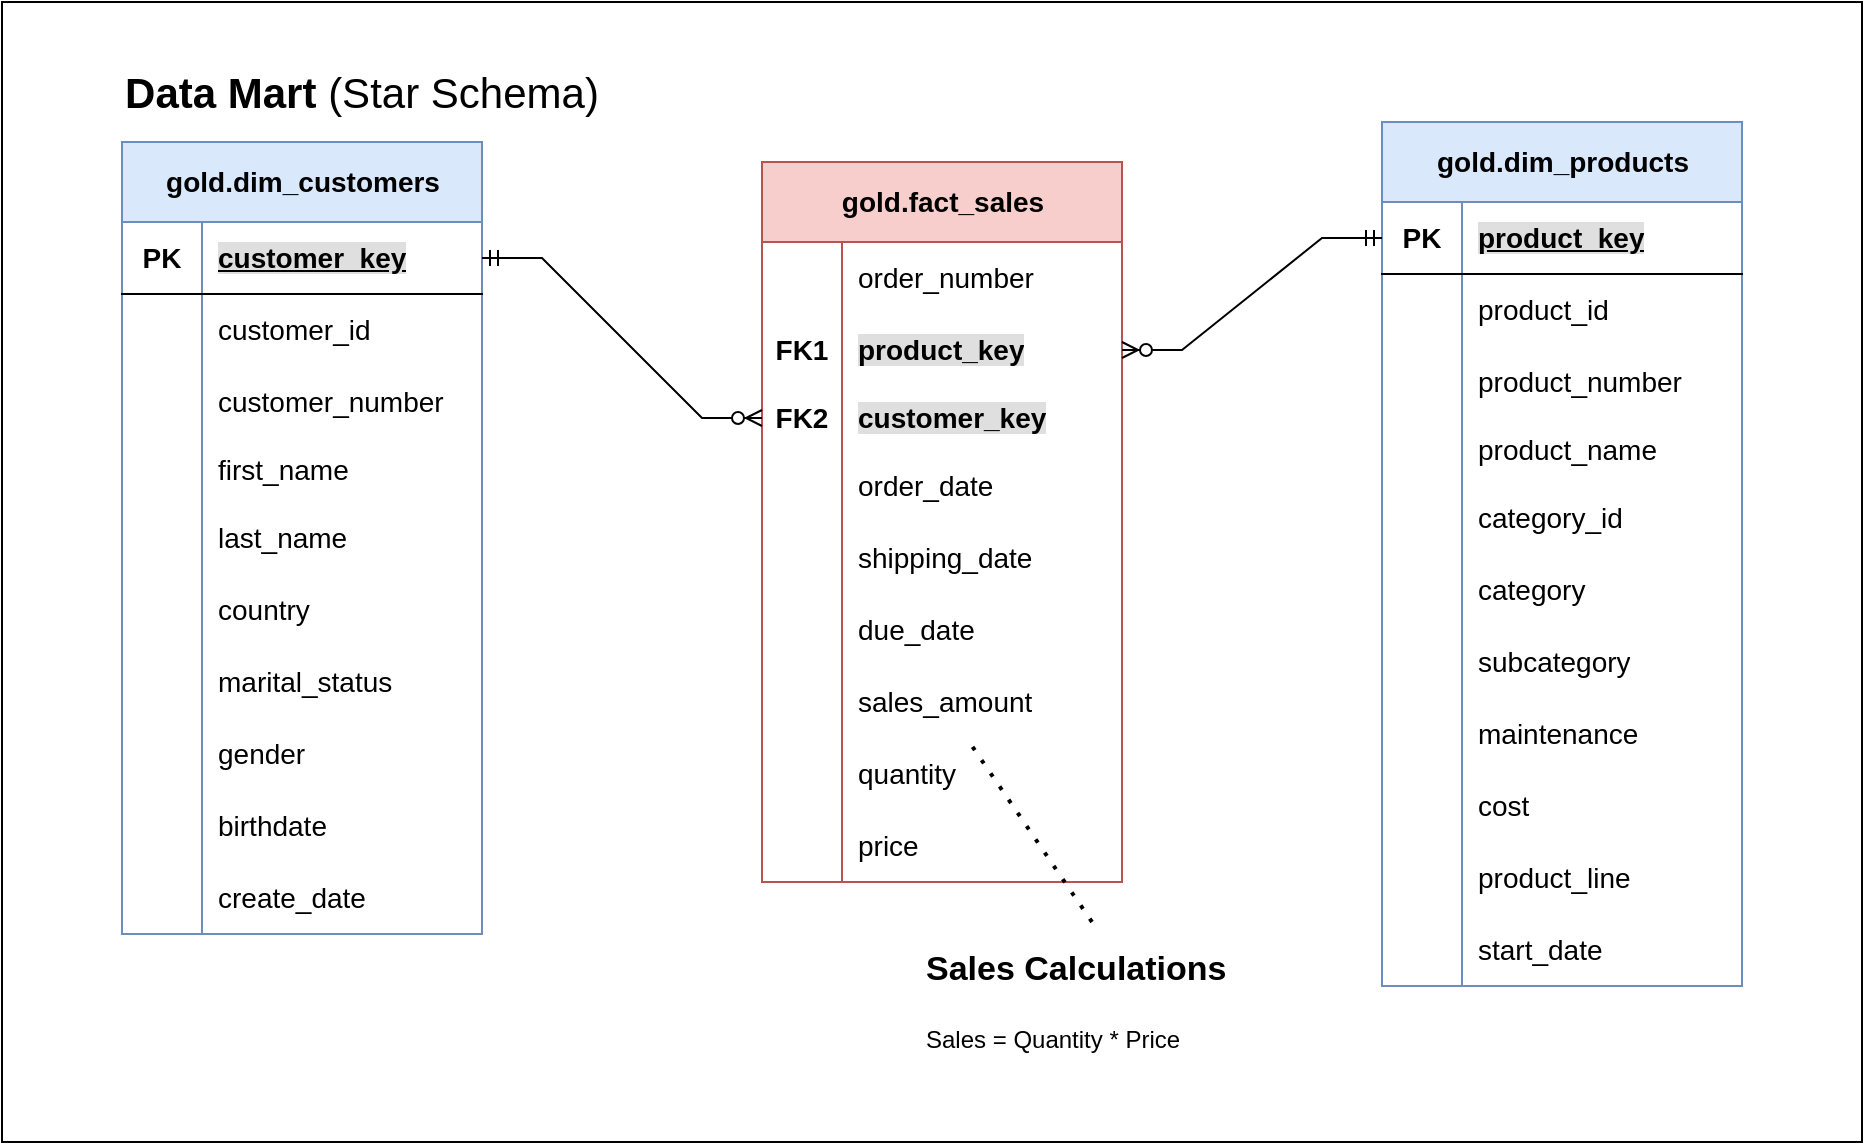 <mxfile version="28.0.4">
  <diagram name="Page-1" id="Y5QrTOLB6_u-xFoCQUe_">
    <mxGraphModel dx="1426" dy="849" grid="1" gridSize="10" guides="1" tooltips="1" connect="1" arrows="1" fold="1" page="1" pageScale="1" pageWidth="1600" pageHeight="900" math="0" shadow="0">
      <root>
        <mxCell id="0" />
        <mxCell id="1" parent="0" />
        <mxCell id="xC5rj42R55yToPrEDMV6-1" value="" style="rounded=0;whiteSpace=wrap;html=1;fillColor=none;" vertex="1" parent="1">
          <mxGeometry x="220" y="60" width="930" height="570" as="geometry" />
        </mxCell>
        <mxCell id="4Rm7CwB5IvNAz7HEnpoA-1" value="&lt;font style=&quot;font-size: 21px;&quot;&gt;&lt;b style=&quot;&quot;&gt;Data Mart&lt;/b&gt; (Star Schema)&lt;/font&gt;" style="text;html=1;align=center;verticalAlign=middle;whiteSpace=wrap;rounded=0;" parent="1" vertex="1">
          <mxGeometry x="280" y="90" width="240" height="30" as="geometry" />
        </mxCell>
        <mxCell id="4Rm7CwB5IvNAz7HEnpoA-12" value="gold.dim_customers" style="shape=table;startSize=40;container=1;collapsible=1;childLayout=tableLayout;fixedRows=1;rowLines=0;fontStyle=1;align=center;resizeLast=1;html=1;fillColor=#dae8fc;strokeColor=#6c8ebf;fontSize=14;" parent="1" vertex="1">
          <mxGeometry x="280" y="130" width="180" height="396" as="geometry" />
        </mxCell>
        <mxCell id="4Rm7CwB5IvNAz7HEnpoA-13" value="" style="shape=tableRow;horizontal=0;startSize=0;swimlaneHead=0;swimlaneBody=0;fillColor=none;collapsible=0;dropTarget=0;points=[[0,0.5],[1,0.5]];portConstraint=eastwest;top=0;left=0;right=0;bottom=1;fontSize=14;" parent="4Rm7CwB5IvNAz7HEnpoA-12" vertex="1">
          <mxGeometry y="40" width="180" height="36" as="geometry" />
        </mxCell>
        <mxCell id="4Rm7CwB5IvNAz7HEnpoA-14" value="PK" style="shape=partialRectangle;connectable=0;fillColor=none;top=0;left=0;bottom=0;right=0;fontStyle=1;overflow=hidden;whiteSpace=wrap;html=1;fontSize=14;" parent="4Rm7CwB5IvNAz7HEnpoA-13" vertex="1">
          <mxGeometry width="40" height="36" as="geometry">
            <mxRectangle width="40" height="36" as="alternateBounds" />
          </mxGeometry>
        </mxCell>
        <mxCell id="4Rm7CwB5IvNAz7HEnpoA-15" value="&lt;span style=&quot;background-color: rgb(223, 223, 223);&quot;&gt;customer_key&lt;/span&gt;" style="shape=partialRectangle;connectable=0;fillColor=none;top=0;left=0;bottom=0;right=0;align=left;spacingLeft=6;fontStyle=5;overflow=hidden;whiteSpace=wrap;html=1;fontSize=14;" parent="4Rm7CwB5IvNAz7HEnpoA-13" vertex="1">
          <mxGeometry x="40" width="140" height="36" as="geometry">
            <mxRectangle width="140" height="36" as="alternateBounds" />
          </mxGeometry>
        </mxCell>
        <mxCell id="4Rm7CwB5IvNAz7HEnpoA-16" value="" style="shape=tableRow;horizontal=0;startSize=0;swimlaneHead=0;swimlaneBody=0;fillColor=none;collapsible=0;dropTarget=0;points=[[0,0.5],[1,0.5]];portConstraint=eastwest;top=0;left=0;right=0;bottom=0;fontSize=14;" parent="4Rm7CwB5IvNAz7HEnpoA-12" vertex="1">
          <mxGeometry y="76" width="180" height="36" as="geometry" />
        </mxCell>
        <mxCell id="4Rm7CwB5IvNAz7HEnpoA-17" value="" style="shape=partialRectangle;connectable=0;fillColor=none;top=0;left=0;bottom=0;right=0;editable=1;overflow=hidden;whiteSpace=wrap;html=1;fontSize=14;" parent="4Rm7CwB5IvNAz7HEnpoA-16" vertex="1">
          <mxGeometry width="40" height="36" as="geometry">
            <mxRectangle width="40" height="36" as="alternateBounds" />
          </mxGeometry>
        </mxCell>
        <mxCell id="4Rm7CwB5IvNAz7HEnpoA-18" value="customer_id" style="shape=partialRectangle;connectable=0;fillColor=none;top=0;left=0;bottom=0;right=0;align=left;spacingLeft=6;overflow=hidden;whiteSpace=wrap;html=1;fontSize=14;" parent="4Rm7CwB5IvNAz7HEnpoA-16" vertex="1">
          <mxGeometry x="40" width="140" height="36" as="geometry">
            <mxRectangle width="140" height="36" as="alternateBounds" />
          </mxGeometry>
        </mxCell>
        <mxCell id="4Rm7CwB5IvNAz7HEnpoA-19" value="" style="shape=tableRow;horizontal=0;startSize=0;swimlaneHead=0;swimlaneBody=0;fillColor=none;collapsible=0;dropTarget=0;points=[[0,0.5],[1,0.5]];portConstraint=eastwest;top=0;left=0;right=0;bottom=0;fontSize=14;" parent="4Rm7CwB5IvNAz7HEnpoA-12" vertex="1">
          <mxGeometry y="112" width="180" height="36" as="geometry" />
        </mxCell>
        <mxCell id="4Rm7CwB5IvNAz7HEnpoA-20" value="" style="shape=partialRectangle;connectable=0;fillColor=none;top=0;left=0;bottom=0;right=0;editable=1;overflow=hidden;whiteSpace=wrap;html=1;fontSize=14;" parent="4Rm7CwB5IvNAz7HEnpoA-19" vertex="1">
          <mxGeometry width="40" height="36" as="geometry">
            <mxRectangle width="40" height="36" as="alternateBounds" />
          </mxGeometry>
        </mxCell>
        <mxCell id="4Rm7CwB5IvNAz7HEnpoA-21" value="customer_number" style="shape=partialRectangle;connectable=0;fillColor=none;top=0;left=0;bottom=0;right=0;align=left;spacingLeft=6;overflow=hidden;whiteSpace=wrap;html=1;fontSize=14;" parent="4Rm7CwB5IvNAz7HEnpoA-19" vertex="1">
          <mxGeometry x="40" width="140" height="36" as="geometry">
            <mxRectangle width="140" height="36" as="alternateBounds" />
          </mxGeometry>
        </mxCell>
        <mxCell id="4Rm7CwB5IvNAz7HEnpoA-22" value="" style="shape=tableRow;horizontal=0;startSize=0;swimlaneHead=0;swimlaneBody=0;fillColor=none;collapsible=0;dropTarget=0;points=[[0,0.5],[1,0.5]];portConstraint=eastwest;top=0;left=0;right=0;bottom=0;fontSize=14;" parent="4Rm7CwB5IvNAz7HEnpoA-12" vertex="1">
          <mxGeometry y="148" width="180" height="32" as="geometry" />
        </mxCell>
        <mxCell id="4Rm7CwB5IvNAz7HEnpoA-23" value="" style="shape=partialRectangle;connectable=0;fillColor=none;top=0;left=0;bottom=0;right=0;editable=1;overflow=hidden;whiteSpace=wrap;html=1;fontSize=14;" parent="4Rm7CwB5IvNAz7HEnpoA-22" vertex="1">
          <mxGeometry width="40" height="32" as="geometry">
            <mxRectangle width="40" height="32" as="alternateBounds" />
          </mxGeometry>
        </mxCell>
        <mxCell id="4Rm7CwB5IvNAz7HEnpoA-24" value="first_name" style="shape=partialRectangle;connectable=0;fillColor=none;top=0;left=0;bottom=0;right=0;align=left;spacingLeft=6;overflow=hidden;whiteSpace=wrap;html=1;fontSize=14;" parent="4Rm7CwB5IvNAz7HEnpoA-22" vertex="1">
          <mxGeometry x="40" width="140" height="32" as="geometry">
            <mxRectangle width="140" height="32" as="alternateBounds" />
          </mxGeometry>
        </mxCell>
        <mxCell id="4Rm7CwB5IvNAz7HEnpoA-25" value="" style="shape=tableRow;horizontal=0;startSize=0;swimlaneHead=0;swimlaneBody=0;fillColor=none;collapsible=0;dropTarget=0;points=[[0,0.5],[1,0.5]];portConstraint=eastwest;top=0;left=0;right=0;bottom=0;fontSize=14;" parent="4Rm7CwB5IvNAz7HEnpoA-12" vertex="1">
          <mxGeometry y="180" width="180" height="36" as="geometry" />
        </mxCell>
        <mxCell id="4Rm7CwB5IvNAz7HEnpoA-26" value="" style="shape=partialRectangle;connectable=0;fillColor=none;top=0;left=0;bottom=0;right=0;editable=1;overflow=hidden;whiteSpace=wrap;html=1;fontSize=14;" parent="4Rm7CwB5IvNAz7HEnpoA-25" vertex="1">
          <mxGeometry width="40" height="36" as="geometry">
            <mxRectangle width="40" height="36" as="alternateBounds" />
          </mxGeometry>
        </mxCell>
        <mxCell id="4Rm7CwB5IvNAz7HEnpoA-27" value="last_name" style="shape=partialRectangle;connectable=0;fillColor=none;top=0;left=0;bottom=0;right=0;align=left;spacingLeft=6;overflow=hidden;whiteSpace=wrap;html=1;fontSize=14;" parent="4Rm7CwB5IvNAz7HEnpoA-25" vertex="1">
          <mxGeometry x="40" width="140" height="36" as="geometry">
            <mxRectangle width="140" height="36" as="alternateBounds" />
          </mxGeometry>
        </mxCell>
        <mxCell id="4Rm7CwB5IvNAz7HEnpoA-28" value="" style="shape=tableRow;horizontal=0;startSize=0;swimlaneHead=0;swimlaneBody=0;fillColor=none;collapsible=0;dropTarget=0;points=[[0,0.5],[1,0.5]];portConstraint=eastwest;top=0;left=0;right=0;bottom=0;fontSize=14;" parent="4Rm7CwB5IvNAz7HEnpoA-12" vertex="1">
          <mxGeometry y="216" width="180" height="36" as="geometry" />
        </mxCell>
        <mxCell id="4Rm7CwB5IvNAz7HEnpoA-29" value="" style="shape=partialRectangle;connectable=0;fillColor=none;top=0;left=0;bottom=0;right=0;editable=1;overflow=hidden;whiteSpace=wrap;html=1;fontSize=14;" parent="4Rm7CwB5IvNAz7HEnpoA-28" vertex="1">
          <mxGeometry width="40" height="36" as="geometry">
            <mxRectangle width="40" height="36" as="alternateBounds" />
          </mxGeometry>
        </mxCell>
        <mxCell id="4Rm7CwB5IvNAz7HEnpoA-30" value="country" style="shape=partialRectangle;connectable=0;fillColor=none;top=0;left=0;bottom=0;right=0;align=left;spacingLeft=6;overflow=hidden;whiteSpace=wrap;html=1;fontSize=14;" parent="4Rm7CwB5IvNAz7HEnpoA-28" vertex="1">
          <mxGeometry x="40" width="140" height="36" as="geometry">
            <mxRectangle width="140" height="36" as="alternateBounds" />
          </mxGeometry>
        </mxCell>
        <mxCell id="4Rm7CwB5IvNAz7HEnpoA-31" value="" style="shape=tableRow;horizontal=0;startSize=0;swimlaneHead=0;swimlaneBody=0;fillColor=none;collapsible=0;dropTarget=0;points=[[0,0.5],[1,0.5]];portConstraint=eastwest;top=0;left=0;right=0;bottom=0;fontSize=14;" parent="4Rm7CwB5IvNAz7HEnpoA-12" vertex="1">
          <mxGeometry y="252" width="180" height="36" as="geometry" />
        </mxCell>
        <mxCell id="4Rm7CwB5IvNAz7HEnpoA-32" value="" style="shape=partialRectangle;connectable=0;fillColor=none;top=0;left=0;bottom=0;right=0;editable=1;overflow=hidden;whiteSpace=wrap;html=1;fontSize=14;" parent="4Rm7CwB5IvNAz7HEnpoA-31" vertex="1">
          <mxGeometry width="40" height="36" as="geometry">
            <mxRectangle width="40" height="36" as="alternateBounds" />
          </mxGeometry>
        </mxCell>
        <mxCell id="4Rm7CwB5IvNAz7HEnpoA-33" value="marital_status" style="shape=partialRectangle;connectable=0;fillColor=none;top=0;left=0;bottom=0;right=0;align=left;spacingLeft=6;overflow=hidden;whiteSpace=wrap;html=1;fontSize=14;" parent="4Rm7CwB5IvNAz7HEnpoA-31" vertex="1">
          <mxGeometry x="40" width="140" height="36" as="geometry">
            <mxRectangle width="140" height="36" as="alternateBounds" />
          </mxGeometry>
        </mxCell>
        <mxCell id="4Rm7CwB5IvNAz7HEnpoA-34" value="" style="shape=tableRow;horizontal=0;startSize=0;swimlaneHead=0;swimlaneBody=0;fillColor=none;collapsible=0;dropTarget=0;points=[[0,0.5],[1,0.5]];portConstraint=eastwest;top=0;left=0;right=0;bottom=0;fontSize=14;" parent="4Rm7CwB5IvNAz7HEnpoA-12" vertex="1">
          <mxGeometry y="288" width="180" height="36" as="geometry" />
        </mxCell>
        <mxCell id="4Rm7CwB5IvNAz7HEnpoA-35" value="" style="shape=partialRectangle;connectable=0;fillColor=none;top=0;left=0;bottom=0;right=0;editable=1;overflow=hidden;whiteSpace=wrap;html=1;fontSize=14;" parent="4Rm7CwB5IvNAz7HEnpoA-34" vertex="1">
          <mxGeometry width="40" height="36" as="geometry">
            <mxRectangle width="40" height="36" as="alternateBounds" />
          </mxGeometry>
        </mxCell>
        <mxCell id="4Rm7CwB5IvNAz7HEnpoA-36" value="gender" style="shape=partialRectangle;connectable=0;fillColor=none;top=0;left=0;bottom=0;right=0;align=left;spacingLeft=6;overflow=hidden;whiteSpace=wrap;html=1;fontSize=14;" parent="4Rm7CwB5IvNAz7HEnpoA-34" vertex="1">
          <mxGeometry x="40" width="140" height="36" as="geometry">
            <mxRectangle width="140" height="36" as="alternateBounds" />
          </mxGeometry>
        </mxCell>
        <mxCell id="4Rm7CwB5IvNAz7HEnpoA-37" value="" style="shape=tableRow;horizontal=0;startSize=0;swimlaneHead=0;swimlaneBody=0;fillColor=none;collapsible=0;dropTarget=0;points=[[0,0.5],[1,0.5]];portConstraint=eastwest;top=0;left=0;right=0;bottom=0;fontSize=14;" parent="4Rm7CwB5IvNAz7HEnpoA-12" vertex="1">
          <mxGeometry y="324" width="180" height="36" as="geometry" />
        </mxCell>
        <mxCell id="4Rm7CwB5IvNAz7HEnpoA-38" value="" style="shape=partialRectangle;connectable=0;fillColor=none;top=0;left=0;bottom=0;right=0;editable=1;overflow=hidden;whiteSpace=wrap;html=1;fontSize=14;" parent="4Rm7CwB5IvNAz7HEnpoA-37" vertex="1">
          <mxGeometry width="40" height="36" as="geometry">
            <mxRectangle width="40" height="36" as="alternateBounds" />
          </mxGeometry>
        </mxCell>
        <mxCell id="4Rm7CwB5IvNAz7HEnpoA-39" value="birthdate" style="shape=partialRectangle;connectable=0;fillColor=none;top=0;left=0;bottom=0;right=0;align=left;spacingLeft=6;overflow=hidden;whiteSpace=wrap;html=1;fontSize=14;" parent="4Rm7CwB5IvNAz7HEnpoA-37" vertex="1">
          <mxGeometry x="40" width="140" height="36" as="geometry">
            <mxRectangle width="140" height="36" as="alternateBounds" />
          </mxGeometry>
        </mxCell>
        <mxCell id="4Rm7CwB5IvNAz7HEnpoA-40" value="" style="shape=tableRow;horizontal=0;startSize=0;swimlaneHead=0;swimlaneBody=0;fillColor=none;collapsible=0;dropTarget=0;points=[[0,0.5],[1,0.5]];portConstraint=eastwest;top=0;left=0;right=0;bottom=0;fontSize=14;" parent="4Rm7CwB5IvNAz7HEnpoA-12" vertex="1">
          <mxGeometry y="360" width="180" height="36" as="geometry" />
        </mxCell>
        <mxCell id="4Rm7CwB5IvNAz7HEnpoA-41" value="" style="shape=partialRectangle;connectable=0;fillColor=none;top=0;left=0;bottom=0;right=0;editable=1;overflow=hidden;whiteSpace=wrap;html=1;fontSize=14;" parent="4Rm7CwB5IvNAz7HEnpoA-40" vertex="1">
          <mxGeometry width="40" height="36" as="geometry">
            <mxRectangle width="40" height="36" as="alternateBounds" />
          </mxGeometry>
        </mxCell>
        <mxCell id="4Rm7CwB5IvNAz7HEnpoA-42" value="create_date" style="shape=partialRectangle;connectable=0;fillColor=none;top=0;left=0;bottom=0;right=0;align=left;spacingLeft=6;overflow=hidden;whiteSpace=wrap;html=1;fontSize=14;" parent="4Rm7CwB5IvNAz7HEnpoA-40" vertex="1">
          <mxGeometry x="40" width="140" height="36" as="geometry">
            <mxRectangle width="140" height="36" as="alternateBounds" />
          </mxGeometry>
        </mxCell>
        <mxCell id="4Rm7CwB5IvNAz7HEnpoA-43" value="gold.dim_products" style="shape=table;startSize=40;container=1;collapsible=1;childLayout=tableLayout;fixedRows=1;rowLines=0;fontStyle=1;align=center;resizeLast=1;html=1;fillColor=#dae8fc;strokeColor=#6c8ebf;fontSize=14;" parent="1" vertex="1">
          <mxGeometry x="910" y="120" width="180" height="432" as="geometry" />
        </mxCell>
        <mxCell id="4Rm7CwB5IvNAz7HEnpoA-44" value="" style="shape=tableRow;horizontal=0;startSize=0;swimlaneHead=0;swimlaneBody=0;fillColor=none;collapsible=0;dropTarget=0;points=[[0,0.5],[1,0.5]];portConstraint=eastwest;top=0;left=0;right=0;bottom=1;fontSize=14;" parent="4Rm7CwB5IvNAz7HEnpoA-43" vertex="1">
          <mxGeometry y="40" width="180" height="36" as="geometry" />
        </mxCell>
        <mxCell id="4Rm7CwB5IvNAz7HEnpoA-45" value="PK" style="shape=partialRectangle;connectable=0;fillColor=none;top=0;left=0;bottom=0;right=0;fontStyle=1;overflow=hidden;whiteSpace=wrap;html=1;fontSize=14;" parent="4Rm7CwB5IvNAz7HEnpoA-44" vertex="1">
          <mxGeometry width="40" height="36" as="geometry">
            <mxRectangle width="40" height="36" as="alternateBounds" />
          </mxGeometry>
        </mxCell>
        <mxCell id="4Rm7CwB5IvNAz7HEnpoA-46" value="&lt;span style=&quot;background-color: rgb(223, 223, 223);&quot;&gt;product_key&lt;/span&gt;" style="shape=partialRectangle;connectable=0;fillColor=none;top=0;left=0;bottom=0;right=0;align=left;spacingLeft=6;fontStyle=5;overflow=hidden;whiteSpace=wrap;html=1;fontSize=14;" parent="4Rm7CwB5IvNAz7HEnpoA-44" vertex="1">
          <mxGeometry x="40" width="140" height="36" as="geometry">
            <mxRectangle width="140" height="36" as="alternateBounds" />
          </mxGeometry>
        </mxCell>
        <mxCell id="4Rm7CwB5IvNAz7HEnpoA-47" value="" style="shape=tableRow;horizontal=0;startSize=0;swimlaneHead=0;swimlaneBody=0;fillColor=none;collapsible=0;dropTarget=0;points=[[0,0.5],[1,0.5]];portConstraint=eastwest;top=0;left=0;right=0;bottom=0;fontSize=14;" parent="4Rm7CwB5IvNAz7HEnpoA-43" vertex="1">
          <mxGeometry y="76" width="180" height="36" as="geometry" />
        </mxCell>
        <mxCell id="4Rm7CwB5IvNAz7HEnpoA-48" value="" style="shape=partialRectangle;connectable=0;fillColor=none;top=0;left=0;bottom=0;right=0;editable=1;overflow=hidden;whiteSpace=wrap;html=1;fontSize=14;" parent="4Rm7CwB5IvNAz7HEnpoA-47" vertex="1">
          <mxGeometry width="40" height="36" as="geometry">
            <mxRectangle width="40" height="36" as="alternateBounds" />
          </mxGeometry>
        </mxCell>
        <mxCell id="4Rm7CwB5IvNAz7HEnpoA-49" value="product_id" style="shape=partialRectangle;connectable=0;fillColor=none;top=0;left=0;bottom=0;right=0;align=left;spacingLeft=6;overflow=hidden;whiteSpace=wrap;html=1;fontSize=14;" parent="4Rm7CwB5IvNAz7HEnpoA-47" vertex="1">
          <mxGeometry x="40" width="140" height="36" as="geometry">
            <mxRectangle width="140" height="36" as="alternateBounds" />
          </mxGeometry>
        </mxCell>
        <mxCell id="4Rm7CwB5IvNAz7HEnpoA-50" value="" style="shape=tableRow;horizontal=0;startSize=0;swimlaneHead=0;swimlaneBody=0;fillColor=none;collapsible=0;dropTarget=0;points=[[0,0.5],[1,0.5]];portConstraint=eastwest;top=0;left=0;right=0;bottom=0;fontSize=14;" parent="4Rm7CwB5IvNAz7HEnpoA-43" vertex="1">
          <mxGeometry y="112" width="180" height="36" as="geometry" />
        </mxCell>
        <mxCell id="4Rm7CwB5IvNAz7HEnpoA-51" value="" style="shape=partialRectangle;connectable=0;fillColor=none;top=0;left=0;bottom=0;right=0;editable=1;overflow=hidden;whiteSpace=wrap;html=1;fontSize=14;" parent="4Rm7CwB5IvNAz7HEnpoA-50" vertex="1">
          <mxGeometry width="40" height="36" as="geometry">
            <mxRectangle width="40" height="36" as="alternateBounds" />
          </mxGeometry>
        </mxCell>
        <mxCell id="4Rm7CwB5IvNAz7HEnpoA-52" value="product_number" style="shape=partialRectangle;connectable=0;fillColor=none;top=0;left=0;bottom=0;right=0;align=left;spacingLeft=6;overflow=hidden;whiteSpace=wrap;html=1;fontSize=14;" parent="4Rm7CwB5IvNAz7HEnpoA-50" vertex="1">
          <mxGeometry x="40" width="140" height="36" as="geometry">
            <mxRectangle width="140" height="36" as="alternateBounds" />
          </mxGeometry>
        </mxCell>
        <mxCell id="4Rm7CwB5IvNAz7HEnpoA-53" value="" style="shape=tableRow;horizontal=0;startSize=0;swimlaneHead=0;swimlaneBody=0;fillColor=none;collapsible=0;dropTarget=0;points=[[0,0.5],[1,0.5]];portConstraint=eastwest;top=0;left=0;right=0;bottom=0;fontSize=14;" parent="4Rm7CwB5IvNAz7HEnpoA-43" vertex="1">
          <mxGeometry y="148" width="180" height="32" as="geometry" />
        </mxCell>
        <mxCell id="4Rm7CwB5IvNAz7HEnpoA-54" value="" style="shape=partialRectangle;connectable=0;fillColor=none;top=0;left=0;bottom=0;right=0;editable=1;overflow=hidden;whiteSpace=wrap;html=1;fontSize=14;" parent="4Rm7CwB5IvNAz7HEnpoA-53" vertex="1">
          <mxGeometry width="40" height="32" as="geometry">
            <mxRectangle width="40" height="32" as="alternateBounds" />
          </mxGeometry>
        </mxCell>
        <mxCell id="4Rm7CwB5IvNAz7HEnpoA-55" value="product_name" style="shape=partialRectangle;connectable=0;fillColor=none;top=0;left=0;bottom=0;right=0;align=left;spacingLeft=6;overflow=hidden;whiteSpace=wrap;html=1;fontSize=14;" parent="4Rm7CwB5IvNAz7HEnpoA-53" vertex="1">
          <mxGeometry x="40" width="140" height="32" as="geometry">
            <mxRectangle width="140" height="32" as="alternateBounds" />
          </mxGeometry>
        </mxCell>
        <mxCell id="4Rm7CwB5IvNAz7HEnpoA-56" value="" style="shape=tableRow;horizontal=0;startSize=0;swimlaneHead=0;swimlaneBody=0;fillColor=none;collapsible=0;dropTarget=0;points=[[0,0.5],[1,0.5]];portConstraint=eastwest;top=0;left=0;right=0;bottom=0;fontSize=14;" parent="4Rm7CwB5IvNAz7HEnpoA-43" vertex="1">
          <mxGeometry y="180" width="180" height="36" as="geometry" />
        </mxCell>
        <mxCell id="4Rm7CwB5IvNAz7HEnpoA-57" value="" style="shape=partialRectangle;connectable=0;fillColor=none;top=0;left=0;bottom=0;right=0;editable=1;overflow=hidden;whiteSpace=wrap;html=1;fontSize=14;" parent="4Rm7CwB5IvNAz7HEnpoA-56" vertex="1">
          <mxGeometry width="40" height="36" as="geometry">
            <mxRectangle width="40" height="36" as="alternateBounds" />
          </mxGeometry>
        </mxCell>
        <mxCell id="4Rm7CwB5IvNAz7HEnpoA-58" value="category_id" style="shape=partialRectangle;connectable=0;fillColor=none;top=0;left=0;bottom=0;right=0;align=left;spacingLeft=6;overflow=hidden;whiteSpace=wrap;html=1;fontSize=14;" parent="4Rm7CwB5IvNAz7HEnpoA-56" vertex="1">
          <mxGeometry x="40" width="140" height="36" as="geometry">
            <mxRectangle width="140" height="36" as="alternateBounds" />
          </mxGeometry>
        </mxCell>
        <mxCell id="4Rm7CwB5IvNAz7HEnpoA-59" value="" style="shape=tableRow;horizontal=0;startSize=0;swimlaneHead=0;swimlaneBody=0;fillColor=none;collapsible=0;dropTarget=0;points=[[0,0.5],[1,0.5]];portConstraint=eastwest;top=0;left=0;right=0;bottom=0;fontSize=14;" parent="4Rm7CwB5IvNAz7HEnpoA-43" vertex="1">
          <mxGeometry y="216" width="180" height="36" as="geometry" />
        </mxCell>
        <mxCell id="4Rm7CwB5IvNAz7HEnpoA-60" value="" style="shape=partialRectangle;connectable=0;fillColor=none;top=0;left=0;bottom=0;right=0;editable=1;overflow=hidden;whiteSpace=wrap;html=1;fontSize=14;" parent="4Rm7CwB5IvNAz7HEnpoA-59" vertex="1">
          <mxGeometry width="40" height="36" as="geometry">
            <mxRectangle width="40" height="36" as="alternateBounds" />
          </mxGeometry>
        </mxCell>
        <mxCell id="4Rm7CwB5IvNAz7HEnpoA-61" value="category" style="shape=partialRectangle;connectable=0;fillColor=none;top=0;left=0;bottom=0;right=0;align=left;spacingLeft=6;overflow=hidden;whiteSpace=wrap;html=1;fontSize=14;" parent="4Rm7CwB5IvNAz7HEnpoA-59" vertex="1">
          <mxGeometry x="40" width="140" height="36" as="geometry">
            <mxRectangle width="140" height="36" as="alternateBounds" />
          </mxGeometry>
        </mxCell>
        <mxCell id="4Rm7CwB5IvNAz7HEnpoA-62" value="" style="shape=tableRow;horizontal=0;startSize=0;swimlaneHead=0;swimlaneBody=0;fillColor=none;collapsible=0;dropTarget=0;points=[[0,0.5],[1,0.5]];portConstraint=eastwest;top=0;left=0;right=0;bottom=0;fontSize=14;" parent="4Rm7CwB5IvNAz7HEnpoA-43" vertex="1">
          <mxGeometry y="252" width="180" height="36" as="geometry" />
        </mxCell>
        <mxCell id="4Rm7CwB5IvNAz7HEnpoA-63" value="" style="shape=partialRectangle;connectable=0;fillColor=none;top=0;left=0;bottom=0;right=0;editable=1;overflow=hidden;whiteSpace=wrap;html=1;fontSize=14;" parent="4Rm7CwB5IvNAz7HEnpoA-62" vertex="1">
          <mxGeometry width="40" height="36" as="geometry">
            <mxRectangle width="40" height="36" as="alternateBounds" />
          </mxGeometry>
        </mxCell>
        <mxCell id="4Rm7CwB5IvNAz7HEnpoA-64" value="subcategory" style="shape=partialRectangle;connectable=0;fillColor=none;top=0;left=0;bottom=0;right=0;align=left;spacingLeft=6;overflow=hidden;whiteSpace=wrap;html=1;fontSize=14;" parent="4Rm7CwB5IvNAz7HEnpoA-62" vertex="1">
          <mxGeometry x="40" width="140" height="36" as="geometry">
            <mxRectangle width="140" height="36" as="alternateBounds" />
          </mxGeometry>
        </mxCell>
        <mxCell id="4Rm7CwB5IvNAz7HEnpoA-65" value="" style="shape=tableRow;horizontal=0;startSize=0;swimlaneHead=0;swimlaneBody=0;fillColor=none;collapsible=0;dropTarget=0;points=[[0,0.5],[1,0.5]];portConstraint=eastwest;top=0;left=0;right=0;bottom=0;fontSize=14;" parent="4Rm7CwB5IvNAz7HEnpoA-43" vertex="1">
          <mxGeometry y="288" width="180" height="36" as="geometry" />
        </mxCell>
        <mxCell id="4Rm7CwB5IvNAz7HEnpoA-66" value="" style="shape=partialRectangle;connectable=0;fillColor=none;top=0;left=0;bottom=0;right=0;editable=1;overflow=hidden;whiteSpace=wrap;html=1;fontSize=14;" parent="4Rm7CwB5IvNAz7HEnpoA-65" vertex="1">
          <mxGeometry width="40" height="36" as="geometry">
            <mxRectangle width="40" height="36" as="alternateBounds" />
          </mxGeometry>
        </mxCell>
        <mxCell id="4Rm7CwB5IvNAz7HEnpoA-67" value="maintenance" style="shape=partialRectangle;connectable=0;fillColor=none;top=0;left=0;bottom=0;right=0;align=left;spacingLeft=6;overflow=hidden;whiteSpace=wrap;html=1;fontSize=14;" parent="4Rm7CwB5IvNAz7HEnpoA-65" vertex="1">
          <mxGeometry x="40" width="140" height="36" as="geometry">
            <mxRectangle width="140" height="36" as="alternateBounds" />
          </mxGeometry>
        </mxCell>
        <mxCell id="4Rm7CwB5IvNAz7HEnpoA-68" value="" style="shape=tableRow;horizontal=0;startSize=0;swimlaneHead=0;swimlaneBody=0;fillColor=none;collapsible=0;dropTarget=0;points=[[0,0.5],[1,0.5]];portConstraint=eastwest;top=0;left=0;right=0;bottom=0;fontSize=14;" parent="4Rm7CwB5IvNAz7HEnpoA-43" vertex="1">
          <mxGeometry y="324" width="180" height="36" as="geometry" />
        </mxCell>
        <mxCell id="4Rm7CwB5IvNAz7HEnpoA-69" value="" style="shape=partialRectangle;connectable=0;fillColor=none;top=0;left=0;bottom=0;right=0;editable=1;overflow=hidden;whiteSpace=wrap;html=1;fontSize=14;" parent="4Rm7CwB5IvNAz7HEnpoA-68" vertex="1">
          <mxGeometry width="40" height="36" as="geometry">
            <mxRectangle width="40" height="36" as="alternateBounds" />
          </mxGeometry>
        </mxCell>
        <mxCell id="4Rm7CwB5IvNAz7HEnpoA-70" value="cost" style="shape=partialRectangle;connectable=0;fillColor=none;top=0;left=0;bottom=0;right=0;align=left;spacingLeft=6;overflow=hidden;whiteSpace=wrap;html=1;fontSize=14;" parent="4Rm7CwB5IvNAz7HEnpoA-68" vertex="1">
          <mxGeometry x="40" width="140" height="36" as="geometry">
            <mxRectangle width="140" height="36" as="alternateBounds" />
          </mxGeometry>
        </mxCell>
        <mxCell id="4Rm7CwB5IvNAz7HEnpoA-71" value="" style="shape=tableRow;horizontal=0;startSize=0;swimlaneHead=0;swimlaneBody=0;fillColor=none;collapsible=0;dropTarget=0;points=[[0,0.5],[1,0.5]];portConstraint=eastwest;top=0;left=0;right=0;bottom=0;fontSize=14;" parent="4Rm7CwB5IvNAz7HEnpoA-43" vertex="1">
          <mxGeometry y="360" width="180" height="36" as="geometry" />
        </mxCell>
        <mxCell id="4Rm7CwB5IvNAz7HEnpoA-72" value="" style="shape=partialRectangle;connectable=0;fillColor=none;top=0;left=0;bottom=0;right=0;editable=1;overflow=hidden;whiteSpace=wrap;html=1;fontSize=14;" parent="4Rm7CwB5IvNAz7HEnpoA-71" vertex="1">
          <mxGeometry width="40" height="36" as="geometry">
            <mxRectangle width="40" height="36" as="alternateBounds" />
          </mxGeometry>
        </mxCell>
        <mxCell id="4Rm7CwB5IvNAz7HEnpoA-73" value="product_line" style="shape=partialRectangle;connectable=0;fillColor=none;top=0;left=0;bottom=0;right=0;align=left;spacingLeft=6;overflow=hidden;whiteSpace=wrap;html=1;fontSize=14;" parent="4Rm7CwB5IvNAz7HEnpoA-71" vertex="1">
          <mxGeometry x="40" width="140" height="36" as="geometry">
            <mxRectangle width="140" height="36" as="alternateBounds" />
          </mxGeometry>
        </mxCell>
        <mxCell id="4Rm7CwB5IvNAz7HEnpoA-74" value="" style="shape=tableRow;horizontal=0;startSize=0;swimlaneHead=0;swimlaneBody=0;fillColor=none;collapsible=0;dropTarget=0;points=[[0,0.5],[1,0.5]];portConstraint=eastwest;top=0;left=0;right=0;bottom=0;fontSize=14;" parent="4Rm7CwB5IvNAz7HEnpoA-43" vertex="1">
          <mxGeometry y="396" width="180" height="36" as="geometry" />
        </mxCell>
        <mxCell id="4Rm7CwB5IvNAz7HEnpoA-75" value="" style="shape=partialRectangle;connectable=0;fillColor=none;top=0;left=0;bottom=0;right=0;editable=1;overflow=hidden;whiteSpace=wrap;html=1;fontSize=14;" parent="4Rm7CwB5IvNAz7HEnpoA-74" vertex="1">
          <mxGeometry width="40" height="36" as="geometry">
            <mxRectangle width="40" height="36" as="alternateBounds" />
          </mxGeometry>
        </mxCell>
        <mxCell id="4Rm7CwB5IvNAz7HEnpoA-76" value="start_date" style="shape=partialRectangle;connectable=0;fillColor=none;top=0;left=0;bottom=0;right=0;align=left;spacingLeft=6;overflow=hidden;whiteSpace=wrap;html=1;fontSize=14;" parent="4Rm7CwB5IvNAz7HEnpoA-74" vertex="1">
          <mxGeometry x="40" width="140" height="36" as="geometry">
            <mxRectangle width="140" height="36" as="alternateBounds" />
          </mxGeometry>
        </mxCell>
        <mxCell id="4Rm7CwB5IvNAz7HEnpoA-77" value="gold.fact_sales" style="shape=table;startSize=40;container=1;collapsible=1;childLayout=tableLayout;fixedRows=1;rowLines=0;fontStyle=1;align=center;resizeLast=1;html=1;fillColor=#f8cecc;strokeColor=#b85450;fontSize=14;" parent="1" vertex="1">
          <mxGeometry x="600" y="140" width="180" height="360" as="geometry" />
        </mxCell>
        <mxCell id="4Rm7CwB5IvNAz7HEnpoA-81" value="" style="shape=tableRow;horizontal=0;startSize=0;swimlaneHead=0;swimlaneBody=0;fillColor=none;collapsible=0;dropTarget=0;points=[[0,0.5],[1,0.5]];portConstraint=eastwest;top=0;left=0;right=0;bottom=0;fontSize=14;" parent="4Rm7CwB5IvNAz7HEnpoA-77" vertex="1">
          <mxGeometry y="40" width="180" height="36" as="geometry" />
        </mxCell>
        <mxCell id="4Rm7CwB5IvNAz7HEnpoA-82" value="" style="shape=partialRectangle;connectable=0;fillColor=none;top=0;left=0;bottom=0;right=0;editable=1;overflow=hidden;whiteSpace=wrap;html=1;fontSize=14;" parent="4Rm7CwB5IvNAz7HEnpoA-81" vertex="1">
          <mxGeometry width="40" height="36" as="geometry">
            <mxRectangle width="40" height="36" as="alternateBounds" />
          </mxGeometry>
        </mxCell>
        <mxCell id="4Rm7CwB5IvNAz7HEnpoA-83" value="order_number" style="shape=partialRectangle;connectable=0;fillColor=none;top=0;left=0;bottom=0;right=0;align=left;spacingLeft=6;overflow=hidden;whiteSpace=wrap;html=1;fontSize=14;" parent="4Rm7CwB5IvNAz7HEnpoA-81" vertex="1">
          <mxGeometry x="40" width="140" height="36" as="geometry">
            <mxRectangle width="140" height="36" as="alternateBounds" />
          </mxGeometry>
        </mxCell>
        <mxCell id="4Rm7CwB5IvNAz7HEnpoA-84" value="" style="shape=tableRow;horizontal=0;startSize=0;swimlaneHead=0;swimlaneBody=0;fillColor=none;collapsible=0;dropTarget=0;points=[[0,0.5],[1,0.5]];portConstraint=eastwest;top=0;left=0;right=0;bottom=0;fontSize=14;" parent="4Rm7CwB5IvNAz7HEnpoA-77" vertex="1">
          <mxGeometry y="76" width="180" height="36" as="geometry" />
        </mxCell>
        <mxCell id="4Rm7CwB5IvNAz7HEnpoA-85" value="&lt;b&gt;FK1&lt;/b&gt;" style="shape=partialRectangle;connectable=0;fillColor=none;top=0;left=0;bottom=0;right=0;editable=1;overflow=hidden;whiteSpace=wrap;html=1;fontSize=14;" parent="4Rm7CwB5IvNAz7HEnpoA-84" vertex="1">
          <mxGeometry width="40" height="36" as="geometry">
            <mxRectangle width="40" height="36" as="alternateBounds" />
          </mxGeometry>
        </mxCell>
        <mxCell id="4Rm7CwB5IvNAz7HEnpoA-86" value="&lt;b style=&quot;background-color: rgb(223, 223, 223);&quot;&gt;product_key&lt;/b&gt;" style="shape=partialRectangle;connectable=0;fillColor=none;top=0;left=0;bottom=0;right=0;align=left;spacingLeft=6;overflow=hidden;whiteSpace=wrap;html=1;fontSize=14;" parent="4Rm7CwB5IvNAz7HEnpoA-84" vertex="1">
          <mxGeometry x="40" width="140" height="36" as="geometry">
            <mxRectangle width="140" height="36" as="alternateBounds" />
          </mxGeometry>
        </mxCell>
        <mxCell id="4Rm7CwB5IvNAz7HEnpoA-87" value="" style="shape=tableRow;horizontal=0;startSize=0;swimlaneHead=0;swimlaneBody=0;fillColor=none;collapsible=0;dropTarget=0;points=[[0,0.5],[1,0.5]];portConstraint=eastwest;top=0;left=0;right=0;bottom=0;fontSize=14;" parent="4Rm7CwB5IvNAz7HEnpoA-77" vertex="1">
          <mxGeometry y="112" width="180" height="32" as="geometry" />
        </mxCell>
        <mxCell id="4Rm7CwB5IvNAz7HEnpoA-88" value="&lt;b&gt;FK2&lt;/b&gt;" style="shape=partialRectangle;connectable=0;fillColor=none;top=0;left=0;bottom=0;right=0;editable=1;overflow=hidden;whiteSpace=wrap;html=1;fontSize=14;" parent="4Rm7CwB5IvNAz7HEnpoA-87" vertex="1">
          <mxGeometry width="40" height="32" as="geometry">
            <mxRectangle width="40" height="32" as="alternateBounds" />
          </mxGeometry>
        </mxCell>
        <mxCell id="4Rm7CwB5IvNAz7HEnpoA-89" value="&lt;b style=&quot;background-color: rgb(223, 223, 223);&quot;&gt;customer_key&lt;/b&gt;" style="shape=partialRectangle;connectable=0;fillColor=none;top=0;left=0;bottom=0;right=0;align=left;spacingLeft=6;overflow=hidden;whiteSpace=wrap;html=1;fontSize=14;" parent="4Rm7CwB5IvNAz7HEnpoA-87" vertex="1">
          <mxGeometry x="40" width="140" height="32" as="geometry">
            <mxRectangle width="140" height="32" as="alternateBounds" />
          </mxGeometry>
        </mxCell>
        <mxCell id="4Rm7CwB5IvNAz7HEnpoA-90" value="" style="shape=tableRow;horizontal=0;startSize=0;swimlaneHead=0;swimlaneBody=0;fillColor=none;collapsible=0;dropTarget=0;points=[[0,0.5],[1,0.5]];portConstraint=eastwest;top=0;left=0;right=0;bottom=0;fontSize=14;" parent="4Rm7CwB5IvNAz7HEnpoA-77" vertex="1">
          <mxGeometry y="144" width="180" height="36" as="geometry" />
        </mxCell>
        <mxCell id="4Rm7CwB5IvNAz7HEnpoA-91" value="" style="shape=partialRectangle;connectable=0;fillColor=none;top=0;left=0;bottom=0;right=0;editable=1;overflow=hidden;whiteSpace=wrap;html=1;fontSize=14;" parent="4Rm7CwB5IvNAz7HEnpoA-90" vertex="1">
          <mxGeometry width="40" height="36" as="geometry">
            <mxRectangle width="40" height="36" as="alternateBounds" />
          </mxGeometry>
        </mxCell>
        <mxCell id="4Rm7CwB5IvNAz7HEnpoA-92" value="order_date" style="shape=partialRectangle;connectable=0;fillColor=none;top=0;left=0;bottom=0;right=0;align=left;spacingLeft=6;overflow=hidden;whiteSpace=wrap;html=1;fontSize=14;" parent="4Rm7CwB5IvNAz7HEnpoA-90" vertex="1">
          <mxGeometry x="40" width="140" height="36" as="geometry">
            <mxRectangle width="140" height="36" as="alternateBounds" />
          </mxGeometry>
        </mxCell>
        <mxCell id="4Rm7CwB5IvNAz7HEnpoA-93" value="" style="shape=tableRow;horizontal=0;startSize=0;swimlaneHead=0;swimlaneBody=0;fillColor=none;collapsible=0;dropTarget=0;points=[[0,0.5],[1,0.5]];portConstraint=eastwest;top=0;left=0;right=0;bottom=0;fontSize=14;" parent="4Rm7CwB5IvNAz7HEnpoA-77" vertex="1">
          <mxGeometry y="180" width="180" height="36" as="geometry" />
        </mxCell>
        <mxCell id="4Rm7CwB5IvNAz7HEnpoA-94" value="" style="shape=partialRectangle;connectable=0;fillColor=none;top=0;left=0;bottom=0;right=0;editable=1;overflow=hidden;whiteSpace=wrap;html=1;fontSize=14;" parent="4Rm7CwB5IvNAz7HEnpoA-93" vertex="1">
          <mxGeometry width="40" height="36" as="geometry">
            <mxRectangle width="40" height="36" as="alternateBounds" />
          </mxGeometry>
        </mxCell>
        <mxCell id="4Rm7CwB5IvNAz7HEnpoA-95" value="shipping_date" style="shape=partialRectangle;connectable=0;fillColor=none;top=0;left=0;bottom=0;right=0;align=left;spacingLeft=6;overflow=hidden;whiteSpace=wrap;html=1;fontSize=14;" parent="4Rm7CwB5IvNAz7HEnpoA-93" vertex="1">
          <mxGeometry x="40" width="140" height="36" as="geometry">
            <mxRectangle width="140" height="36" as="alternateBounds" />
          </mxGeometry>
        </mxCell>
        <mxCell id="4Rm7CwB5IvNAz7HEnpoA-96" value="" style="shape=tableRow;horizontal=0;startSize=0;swimlaneHead=0;swimlaneBody=0;fillColor=none;collapsible=0;dropTarget=0;points=[[0,0.5],[1,0.5]];portConstraint=eastwest;top=0;left=0;right=0;bottom=0;fontSize=14;" parent="4Rm7CwB5IvNAz7HEnpoA-77" vertex="1">
          <mxGeometry y="216" width="180" height="36" as="geometry" />
        </mxCell>
        <mxCell id="4Rm7CwB5IvNAz7HEnpoA-97" value="" style="shape=partialRectangle;connectable=0;fillColor=none;top=0;left=0;bottom=0;right=0;editable=1;overflow=hidden;whiteSpace=wrap;html=1;fontSize=14;" parent="4Rm7CwB5IvNAz7HEnpoA-96" vertex="1">
          <mxGeometry width="40" height="36" as="geometry">
            <mxRectangle width="40" height="36" as="alternateBounds" />
          </mxGeometry>
        </mxCell>
        <mxCell id="4Rm7CwB5IvNAz7HEnpoA-98" value="due_date" style="shape=partialRectangle;connectable=0;fillColor=none;top=0;left=0;bottom=0;right=0;align=left;spacingLeft=6;overflow=hidden;whiteSpace=wrap;html=1;fontSize=14;" parent="4Rm7CwB5IvNAz7HEnpoA-96" vertex="1">
          <mxGeometry x="40" width="140" height="36" as="geometry">
            <mxRectangle width="140" height="36" as="alternateBounds" />
          </mxGeometry>
        </mxCell>
        <mxCell id="4Rm7CwB5IvNAz7HEnpoA-99" value="" style="shape=tableRow;horizontal=0;startSize=0;swimlaneHead=0;swimlaneBody=0;fillColor=none;collapsible=0;dropTarget=0;points=[[0,0.5],[1,0.5]];portConstraint=eastwest;top=0;left=0;right=0;bottom=0;fontSize=14;" parent="4Rm7CwB5IvNAz7HEnpoA-77" vertex="1">
          <mxGeometry y="252" width="180" height="36" as="geometry" />
        </mxCell>
        <mxCell id="4Rm7CwB5IvNAz7HEnpoA-100" value="" style="shape=partialRectangle;connectable=0;fillColor=none;top=0;left=0;bottom=0;right=0;editable=1;overflow=hidden;whiteSpace=wrap;html=1;fontSize=14;" parent="4Rm7CwB5IvNAz7HEnpoA-99" vertex="1">
          <mxGeometry width="40" height="36" as="geometry">
            <mxRectangle width="40" height="36" as="alternateBounds" />
          </mxGeometry>
        </mxCell>
        <mxCell id="4Rm7CwB5IvNAz7HEnpoA-101" value="sales_amount" style="shape=partialRectangle;connectable=0;fillColor=none;top=0;left=0;bottom=0;right=0;align=left;spacingLeft=6;overflow=hidden;whiteSpace=wrap;html=1;fontSize=14;" parent="4Rm7CwB5IvNAz7HEnpoA-99" vertex="1">
          <mxGeometry x="40" width="140" height="36" as="geometry">
            <mxRectangle width="140" height="36" as="alternateBounds" />
          </mxGeometry>
        </mxCell>
        <mxCell id="4Rm7CwB5IvNAz7HEnpoA-102" value="" style="shape=tableRow;horizontal=0;startSize=0;swimlaneHead=0;swimlaneBody=0;fillColor=none;collapsible=0;dropTarget=0;points=[[0,0.5],[1,0.5]];portConstraint=eastwest;top=0;left=0;right=0;bottom=0;fontSize=14;" parent="4Rm7CwB5IvNAz7HEnpoA-77" vertex="1">
          <mxGeometry y="288" width="180" height="36" as="geometry" />
        </mxCell>
        <mxCell id="4Rm7CwB5IvNAz7HEnpoA-103" value="" style="shape=partialRectangle;connectable=0;fillColor=none;top=0;left=0;bottom=0;right=0;editable=1;overflow=hidden;whiteSpace=wrap;html=1;fontSize=14;" parent="4Rm7CwB5IvNAz7HEnpoA-102" vertex="1">
          <mxGeometry width="40" height="36" as="geometry">
            <mxRectangle width="40" height="36" as="alternateBounds" />
          </mxGeometry>
        </mxCell>
        <mxCell id="4Rm7CwB5IvNAz7HEnpoA-104" value="quantity" style="shape=partialRectangle;connectable=0;fillColor=none;top=0;left=0;bottom=0;right=0;align=left;spacingLeft=6;overflow=hidden;whiteSpace=wrap;html=1;fontSize=14;" parent="4Rm7CwB5IvNAz7HEnpoA-102" vertex="1">
          <mxGeometry x="40" width="140" height="36" as="geometry">
            <mxRectangle width="140" height="36" as="alternateBounds" />
          </mxGeometry>
        </mxCell>
        <mxCell id="4Rm7CwB5IvNAz7HEnpoA-105" value="" style="shape=tableRow;horizontal=0;startSize=0;swimlaneHead=0;swimlaneBody=0;fillColor=none;collapsible=0;dropTarget=0;points=[[0,0.5],[1,0.5]];portConstraint=eastwest;top=0;left=0;right=0;bottom=0;fontSize=14;" parent="4Rm7CwB5IvNAz7HEnpoA-77" vertex="1">
          <mxGeometry y="324" width="180" height="36" as="geometry" />
        </mxCell>
        <mxCell id="4Rm7CwB5IvNAz7HEnpoA-106" value="" style="shape=partialRectangle;connectable=0;fillColor=none;top=0;left=0;bottom=0;right=0;editable=1;overflow=hidden;whiteSpace=wrap;html=1;fontSize=14;" parent="4Rm7CwB5IvNAz7HEnpoA-105" vertex="1">
          <mxGeometry width="40" height="36" as="geometry">
            <mxRectangle width="40" height="36" as="alternateBounds" />
          </mxGeometry>
        </mxCell>
        <mxCell id="4Rm7CwB5IvNAz7HEnpoA-107" value="price" style="shape=partialRectangle;connectable=0;fillColor=none;top=0;left=0;bottom=0;right=0;align=left;spacingLeft=6;overflow=hidden;whiteSpace=wrap;html=1;fontSize=14;" parent="4Rm7CwB5IvNAz7HEnpoA-105" vertex="1">
          <mxGeometry x="40" width="140" height="36" as="geometry">
            <mxRectangle width="140" height="36" as="alternateBounds" />
          </mxGeometry>
        </mxCell>
        <mxCell id="4Rm7CwB5IvNAz7HEnpoA-111" value="" style="edgeStyle=entityRelationEdgeStyle;fontSize=12;html=1;endArrow=ERzeroToMany;startArrow=ERmandOne;rounded=0;exitX=1;exitY=0.5;exitDx=0;exitDy=0;entryX=0;entryY=0.5;entryDx=0;entryDy=0;" parent="1" source="4Rm7CwB5IvNAz7HEnpoA-13" target="4Rm7CwB5IvNAz7HEnpoA-87" edge="1">
          <mxGeometry width="100" height="100" relative="1" as="geometry">
            <mxPoint x="520" y="270" as="sourcePoint" />
            <mxPoint x="620" y="170" as="targetPoint" />
          </mxGeometry>
        </mxCell>
        <mxCell id="4Rm7CwB5IvNAz7HEnpoA-112" value="" style="edgeStyle=entityRelationEdgeStyle;fontSize=12;html=1;endArrow=ERzeroToMany;startArrow=ERmandOne;rounded=0;entryX=1;entryY=0.5;entryDx=0;entryDy=0;exitX=0;exitY=0.5;exitDx=0;exitDy=0;" parent="1" source="4Rm7CwB5IvNAz7HEnpoA-44" target="4Rm7CwB5IvNAz7HEnpoA-84" edge="1">
          <mxGeometry width="100" height="100" relative="1" as="geometry">
            <mxPoint x="850" y="240" as="sourcePoint" />
            <mxPoint x="980" y="290" as="targetPoint" />
          </mxGeometry>
        </mxCell>
        <mxCell id="4Rm7CwB5IvNAz7HEnpoA-114" value="&lt;h1 style=&quot;margin-top: 0px;&quot;&gt;&lt;font style=&quot;font-size: 17px;&quot;&gt;Sales Calculations&lt;/font&gt;&lt;/h1&gt;&lt;p&gt;Sales = Quantity * Price&lt;/p&gt;" style="text;html=1;whiteSpace=wrap;overflow=hidden;rounded=0;" parent="1" vertex="1">
          <mxGeometry x="680" y="520" width="170" height="78" as="geometry" />
        </mxCell>
        <mxCell id="4Rm7CwB5IvNAz7HEnpoA-115" value="" style="endArrow=none;dashed=1;html=1;dashPattern=1 3;strokeWidth=2;rounded=0;exitX=0.5;exitY=0;exitDx=0;exitDy=0;" parent="1" source="4Rm7CwB5IvNAz7HEnpoA-114" target="4Rm7CwB5IvNAz7HEnpoA-99" edge="1">
          <mxGeometry width="50" height="50" relative="1" as="geometry">
            <mxPoint x="820" y="470" as="sourcePoint" />
            <mxPoint x="870" y="420" as="targetPoint" />
          </mxGeometry>
        </mxCell>
      </root>
    </mxGraphModel>
  </diagram>
</mxfile>
